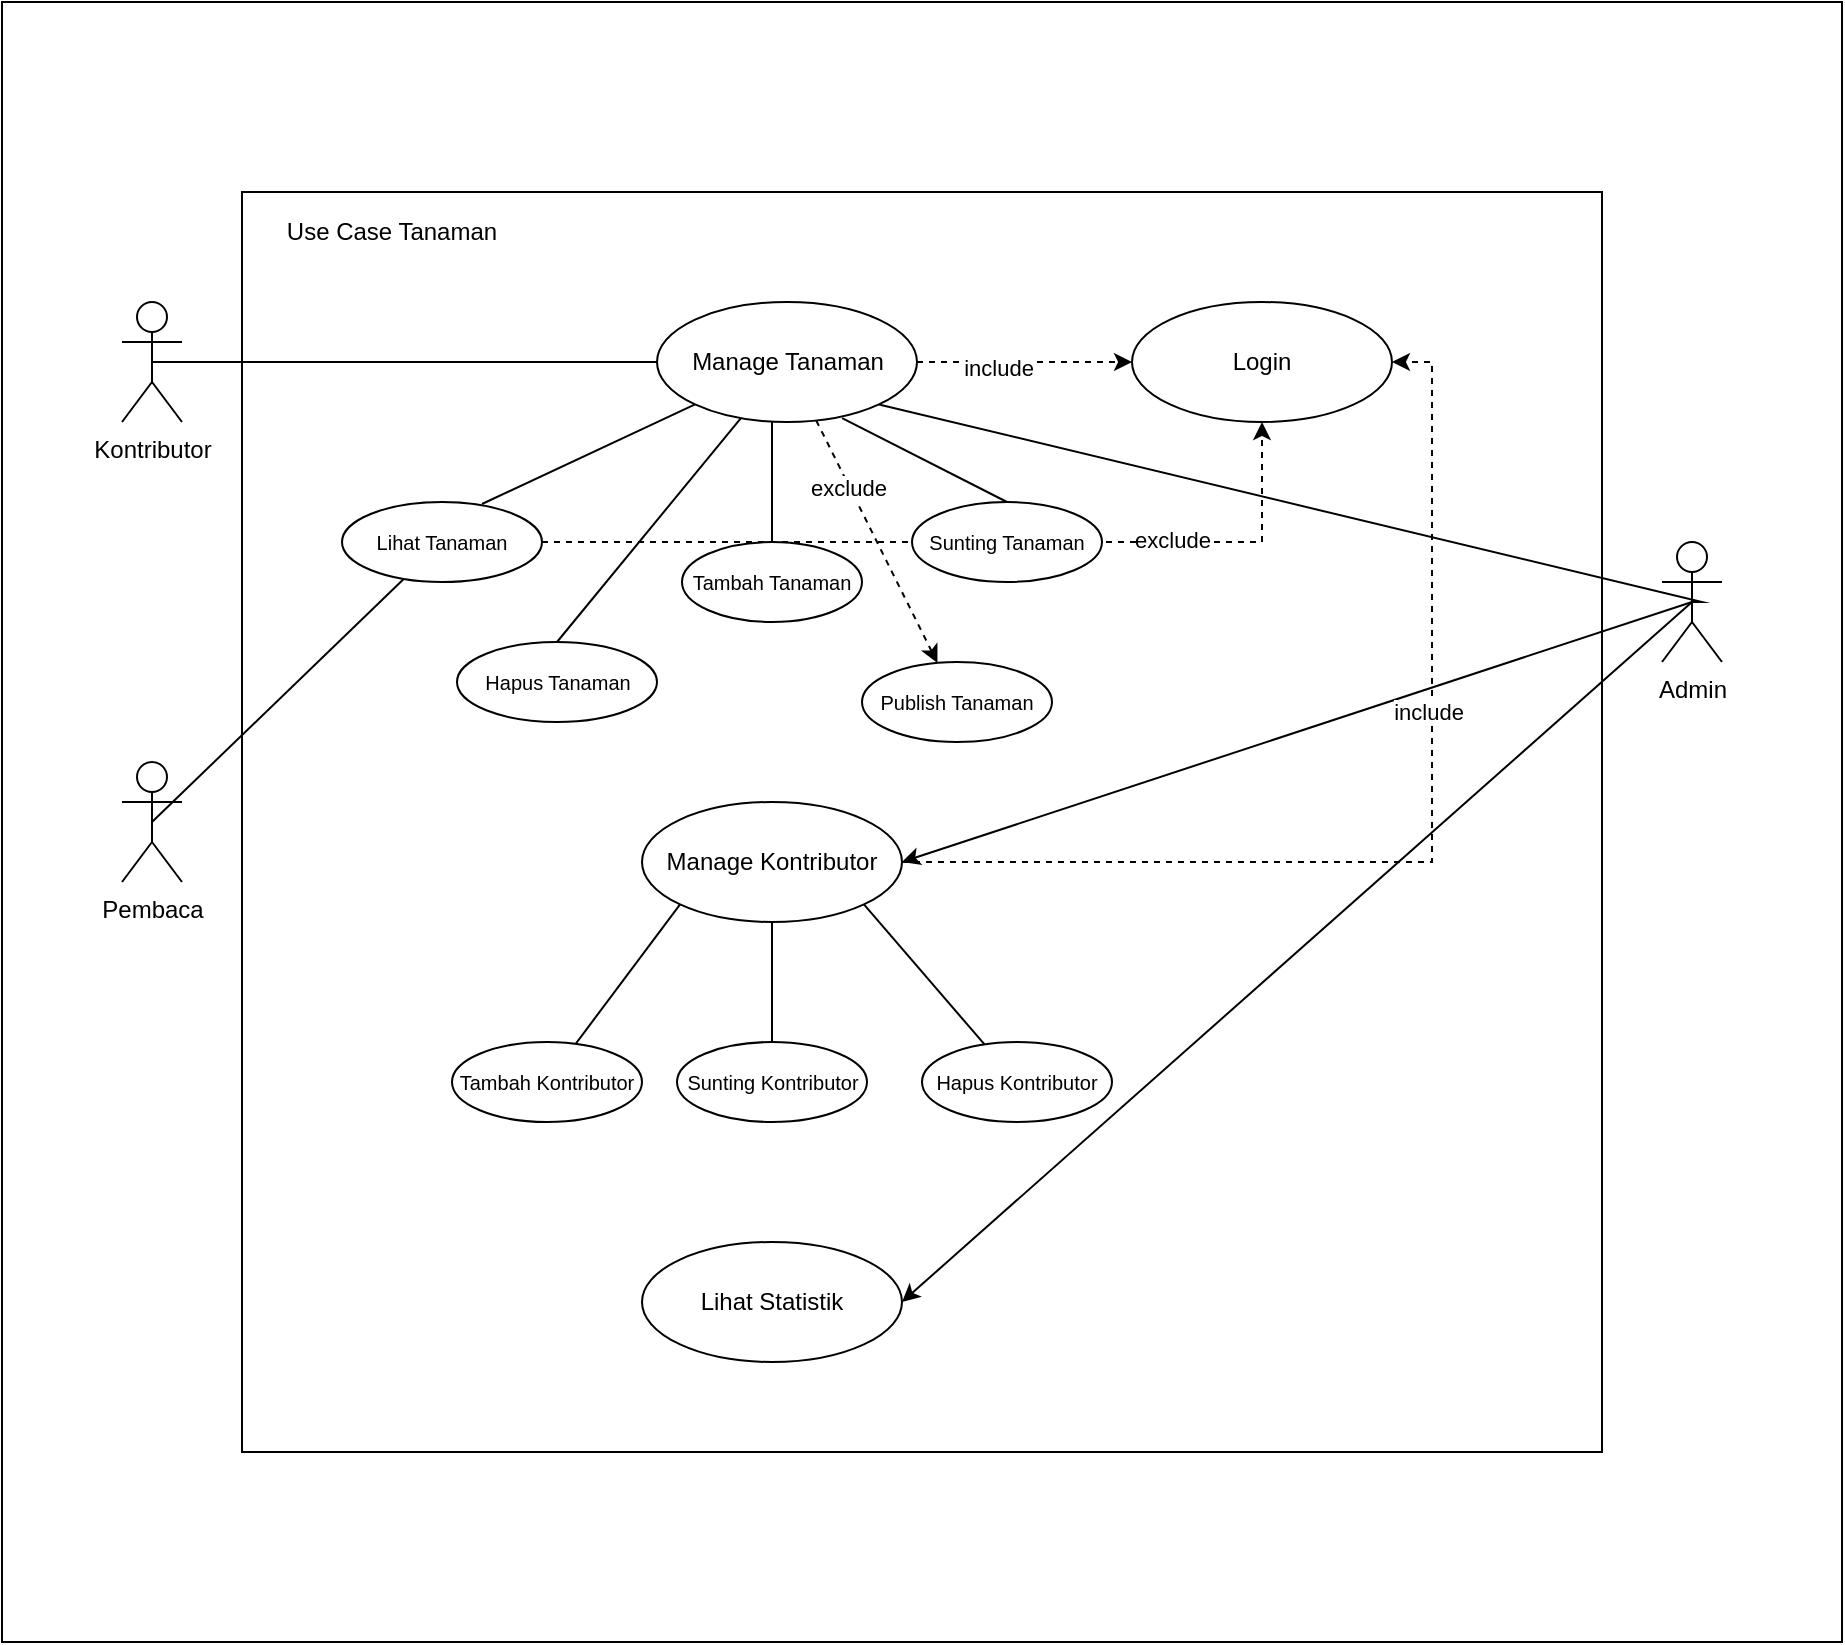 <mxfile version="21.0.6" type="github">
  <diagram name="Halaman-1" id="741977UAeDnQJNc7f3PC">
    <mxGraphModel dx="2261" dy="1815" grid="1" gridSize="10" guides="1" tooltips="1" connect="1" arrows="1" fold="1" page="1" pageScale="1" pageWidth="827" pageHeight="1169" math="0" shadow="0">
      <root>
        <mxCell id="0" />
        <mxCell id="1" parent="0" />
        <mxCell id="iYXyeH_AHWyP170BOS6A-74" value="" style="verticalLabelPosition=bottom;verticalAlign=top;html=1;shape=mxgraph.basic.rect;fillColor2=none;strokeWidth=1;size=20;indent=5;" vertex="1" parent="1">
          <mxGeometry x="-200" y="-100" width="920" height="820" as="geometry" />
        </mxCell>
        <mxCell id="iYXyeH_AHWyP170BOS6A-3" value="" style="rounded=0;whiteSpace=wrap;html=1;" vertex="1" parent="1">
          <mxGeometry x="-80" y="-5" width="680" height="630" as="geometry" />
        </mxCell>
        <mxCell id="iYXyeH_AHWyP170BOS6A-51" style="rounded=0;orthogonalLoop=1;jettySize=auto;html=1;exitX=0.5;exitY=0.5;exitDx=0;exitDy=0;exitPerimeter=0;endArrow=none;endFill=0;" edge="1" parent="1" source="iYXyeH_AHWyP170BOS6A-4" target="iYXyeH_AHWyP170BOS6A-34">
          <mxGeometry relative="1" as="geometry" />
        </mxCell>
        <mxCell id="iYXyeH_AHWyP170BOS6A-4" value="Kontributor&lt;br&gt;" style="shape=umlActor;verticalLabelPosition=bottom;verticalAlign=top;html=1;outlineConnect=0;" vertex="1" parent="1">
          <mxGeometry x="-140" y="50" width="30" height="60" as="geometry" />
        </mxCell>
        <mxCell id="iYXyeH_AHWyP170BOS6A-58" style="rounded=0;orthogonalLoop=1;jettySize=auto;html=1;exitX=0.5;exitY=0.5;exitDx=0;exitDy=0;exitPerimeter=0;endArrow=none;endFill=0;" edge="1" parent="1" source="iYXyeH_AHWyP170BOS6A-7" target="iYXyeH_AHWyP170BOS6A-10">
          <mxGeometry relative="1" as="geometry" />
        </mxCell>
        <mxCell id="iYXyeH_AHWyP170BOS6A-7" value="Pembaca&lt;br&gt;" style="shape=umlActor;verticalLabelPosition=bottom;verticalAlign=top;html=1;outlineConnect=0;" vertex="1" parent="1">
          <mxGeometry x="-140" y="280" width="30" height="60" as="geometry" />
        </mxCell>
        <mxCell id="iYXyeH_AHWyP170BOS6A-49" style="rounded=0;orthogonalLoop=1;jettySize=auto;html=1;entryX=1;entryY=1;entryDx=0;entryDy=0;endArrow=none;endFill=0;exitX=0.5;exitY=0.5;exitDx=0;exitDy=0;exitPerimeter=0;" edge="1" parent="1" source="iYXyeH_AHWyP170BOS6A-8" target="iYXyeH_AHWyP170BOS6A-34">
          <mxGeometry relative="1" as="geometry">
            <Array as="points">
              <mxPoint x="650" y="200" />
            </Array>
          </mxGeometry>
        </mxCell>
        <mxCell id="iYXyeH_AHWyP170BOS6A-67" style="rounded=0;orthogonalLoop=1;jettySize=auto;html=1;entryX=1;entryY=0.5;entryDx=0;entryDy=0;exitX=0.5;exitY=0.5;exitDx=0;exitDy=0;exitPerimeter=0;" edge="1" parent="1" source="iYXyeH_AHWyP170BOS6A-8" target="iYXyeH_AHWyP170BOS6A-59">
          <mxGeometry relative="1" as="geometry">
            <Array as="points" />
          </mxGeometry>
        </mxCell>
        <mxCell id="iYXyeH_AHWyP170BOS6A-73" style="rounded=0;orthogonalLoop=1;jettySize=auto;html=1;exitX=0.5;exitY=0.5;exitDx=0;exitDy=0;exitPerimeter=0;entryX=1;entryY=0.5;entryDx=0;entryDy=0;" edge="1" parent="1" source="iYXyeH_AHWyP170BOS6A-8" target="iYXyeH_AHWyP170BOS6A-72">
          <mxGeometry relative="1" as="geometry" />
        </mxCell>
        <mxCell id="iYXyeH_AHWyP170BOS6A-8" value="Admin&lt;br&gt;" style="shape=umlActor;verticalLabelPosition=bottom;verticalAlign=top;html=1;outlineConnect=0;" vertex="1" parent="1">
          <mxGeometry x="630" y="170" width="30" height="60" as="geometry" />
        </mxCell>
        <mxCell id="iYXyeH_AHWyP170BOS6A-39" value="" style="rounded=0;orthogonalLoop=1;jettySize=auto;html=1;exitX=0;exitY=1;exitDx=0;exitDy=0;entryX=0.7;entryY=0.025;entryDx=0;entryDy=0;entryPerimeter=0;endArrow=none;endFill=0;" edge="1" parent="1" source="iYXyeH_AHWyP170BOS6A-34" target="iYXyeH_AHWyP170BOS6A-10">
          <mxGeometry x="0.001" relative="1" as="geometry">
            <mxPoint x="150" y="102" as="targetPoint" />
            <mxPoint as="offset" />
          </mxGeometry>
        </mxCell>
        <mxCell id="iYXyeH_AHWyP170BOS6A-54" style="edgeStyle=orthogonalEdgeStyle;rounded=0;orthogonalLoop=1;jettySize=auto;html=1;exitX=1;exitY=0.5;exitDx=0;exitDy=0;entryX=0.5;entryY=1;entryDx=0;entryDy=0;dashed=1;" edge="1" parent="1" source="iYXyeH_AHWyP170BOS6A-10" target="iYXyeH_AHWyP170BOS6A-36">
          <mxGeometry relative="1" as="geometry" />
        </mxCell>
        <mxCell id="iYXyeH_AHWyP170BOS6A-55" value="exclude" style="edgeLabel;html=1;align=center;verticalAlign=middle;resizable=0;points=[];" vertex="1" connectable="0" parent="iYXyeH_AHWyP170BOS6A-54">
          <mxGeometry x="0.5" y="1" relative="1" as="geometry">
            <mxPoint as="offset" />
          </mxGeometry>
        </mxCell>
        <mxCell id="iYXyeH_AHWyP170BOS6A-10" value="Lihat Tanaman" style="ellipse;whiteSpace=wrap;html=1;fontSize=10;" vertex="1" parent="1">
          <mxGeometry x="-30" y="150" width="100" height="40" as="geometry" />
        </mxCell>
        <mxCell id="iYXyeH_AHWyP170BOS6A-42" style="rounded=0;orthogonalLoop=1;jettySize=auto;html=1;exitX=0.5;exitY=0;exitDx=0;exitDy=0;endArrow=none;endFill=0;" edge="1" parent="1" source="iYXyeH_AHWyP170BOS6A-11" target="iYXyeH_AHWyP170BOS6A-34">
          <mxGeometry relative="1" as="geometry">
            <mxPoint x="180" y="120" as="targetPoint" />
          </mxGeometry>
        </mxCell>
        <mxCell id="iYXyeH_AHWyP170BOS6A-11" value="Hapus Tanaman" style="ellipse;whiteSpace=wrap;html=1;fontSize=10;" vertex="1" parent="1">
          <mxGeometry x="27.5" y="220" width="100" height="40" as="geometry" />
        </mxCell>
        <mxCell id="iYXyeH_AHWyP170BOS6A-41" style="rounded=0;orthogonalLoop=1;jettySize=auto;html=1;exitX=0.5;exitY=0;exitDx=0;exitDy=0;entryX=0.712;entryY=0.967;entryDx=0;entryDy=0;entryPerimeter=0;endArrow=none;endFill=0;" edge="1" parent="1" source="iYXyeH_AHWyP170BOS6A-12" target="iYXyeH_AHWyP170BOS6A-34">
          <mxGeometry relative="1" as="geometry">
            <mxPoint x="190" y="110" as="targetPoint" />
          </mxGeometry>
        </mxCell>
        <mxCell id="iYXyeH_AHWyP170BOS6A-12" value="Sunting Tanaman" style="ellipse;whiteSpace=wrap;html=1;fontSize=10;" vertex="1" parent="1">
          <mxGeometry x="255" y="150" width="95" height="40" as="geometry" />
        </mxCell>
        <mxCell id="iYXyeH_AHWyP170BOS6A-40" style="rounded=0;orthogonalLoop=1;jettySize=auto;html=1;exitX=0.5;exitY=0;exitDx=0;exitDy=0;entryX=0.458;entryY=0.983;entryDx=0;entryDy=0;entryPerimeter=0;" edge="1" parent="1" source="iYXyeH_AHWyP170BOS6A-13" target="iYXyeH_AHWyP170BOS6A-34">
          <mxGeometry relative="1" as="geometry">
            <mxPoint x="190" y="120" as="targetPoint" />
            <Array as="points">
              <mxPoint x="185" y="100" />
            </Array>
          </mxGeometry>
        </mxCell>
        <mxCell id="iYXyeH_AHWyP170BOS6A-13" value="Tambah Tanaman" style="ellipse;whiteSpace=wrap;html=1;fontSize=10;" vertex="1" parent="1">
          <mxGeometry x="140" y="170" width="90" height="40" as="geometry" />
        </mxCell>
        <mxCell id="iYXyeH_AHWyP170BOS6A-18" value="Use Case Tanaman" style="text;html=1;strokeColor=none;fillColor=none;align=center;verticalAlign=middle;whiteSpace=wrap;rounded=0;" vertex="1" parent="1">
          <mxGeometry x="-70" width="130" height="30" as="geometry" />
        </mxCell>
        <mxCell id="iYXyeH_AHWyP170BOS6A-46" style="rounded=0;orthogonalLoop=1;jettySize=auto;html=1;exitX=0.5;exitY=0;exitDx=0;exitDy=0;endArrow=classic;endFill=1;dashed=1;" edge="1" parent="1" source="iYXyeH_AHWyP170BOS6A-28" target="iYXyeH_AHWyP170BOS6A-28">
          <mxGeometry relative="1" as="geometry" />
        </mxCell>
        <mxCell id="iYXyeH_AHWyP170BOS6A-28" value="Publish Tanaman" style="ellipse;whiteSpace=wrap;html=1;fontSize=10;" vertex="1" parent="1">
          <mxGeometry x="230" y="230" width="95" height="40" as="geometry" />
        </mxCell>
        <mxCell id="iYXyeH_AHWyP170BOS6A-37" style="edgeStyle=orthogonalEdgeStyle;rounded=0;orthogonalLoop=1;jettySize=auto;html=1;entryX=0;entryY=0.5;entryDx=0;entryDy=0;dashed=1;" edge="1" parent="1" source="iYXyeH_AHWyP170BOS6A-34" target="iYXyeH_AHWyP170BOS6A-36">
          <mxGeometry relative="1" as="geometry" />
        </mxCell>
        <mxCell id="iYXyeH_AHWyP170BOS6A-38" value="include" style="edgeLabel;html=1;align=center;verticalAlign=middle;resizable=0;points=[];rotation=0;" vertex="1" connectable="0" parent="iYXyeH_AHWyP170BOS6A-37">
          <mxGeometry x="-0.246" y="-3" relative="1" as="geometry">
            <mxPoint as="offset" />
          </mxGeometry>
        </mxCell>
        <mxCell id="iYXyeH_AHWyP170BOS6A-56" style="rounded=0;orthogonalLoop=1;jettySize=auto;html=1;dashed=1;" edge="1" parent="1" source="iYXyeH_AHWyP170BOS6A-34" target="iYXyeH_AHWyP170BOS6A-28">
          <mxGeometry relative="1" as="geometry" />
        </mxCell>
        <mxCell id="iYXyeH_AHWyP170BOS6A-57" value="exclude" style="edgeLabel;html=1;align=center;verticalAlign=middle;resizable=0;points=[];" vertex="1" connectable="0" parent="iYXyeH_AHWyP170BOS6A-56">
          <mxGeometry x="-0.449" y="-1" relative="1" as="geometry">
            <mxPoint as="offset" />
          </mxGeometry>
        </mxCell>
        <mxCell id="iYXyeH_AHWyP170BOS6A-34" value="Manage Tanaman" style="ellipse;whiteSpace=wrap;html=1;" vertex="1" parent="1">
          <mxGeometry x="127.5" y="50" width="130" height="60" as="geometry" />
        </mxCell>
        <mxCell id="iYXyeH_AHWyP170BOS6A-36" value="Login" style="ellipse;whiteSpace=wrap;html=1;" vertex="1" parent="1">
          <mxGeometry x="365" y="50" width="130" height="60" as="geometry" />
        </mxCell>
        <mxCell id="iYXyeH_AHWyP170BOS6A-65" style="edgeStyle=orthogonalEdgeStyle;rounded=0;orthogonalLoop=1;jettySize=auto;html=1;entryX=1;entryY=0.5;entryDx=0;entryDy=0;dashed=1;" edge="1" parent="1" source="iYXyeH_AHWyP170BOS6A-59" target="iYXyeH_AHWyP170BOS6A-36">
          <mxGeometry relative="1" as="geometry" />
        </mxCell>
        <mxCell id="iYXyeH_AHWyP170BOS6A-66" value="include" style="edgeLabel;html=1;align=center;verticalAlign=middle;resizable=0;points=[];" vertex="1" connectable="0" parent="iYXyeH_AHWyP170BOS6A-65">
          <mxGeometry x="0.272" y="2" relative="1" as="geometry">
            <mxPoint as="offset" />
          </mxGeometry>
        </mxCell>
        <mxCell id="iYXyeH_AHWyP170BOS6A-69" style="rounded=0;orthogonalLoop=1;jettySize=auto;html=1;exitX=0;exitY=1;exitDx=0;exitDy=0;endArrow=none;endFill=0;" edge="1" parent="1" source="iYXyeH_AHWyP170BOS6A-59" target="iYXyeH_AHWyP170BOS6A-60">
          <mxGeometry relative="1" as="geometry" />
        </mxCell>
        <mxCell id="iYXyeH_AHWyP170BOS6A-70" style="rounded=0;orthogonalLoop=1;jettySize=auto;html=1;exitX=0.5;exitY=1;exitDx=0;exitDy=0;endArrow=none;endFill=0;" edge="1" parent="1" source="iYXyeH_AHWyP170BOS6A-59" target="iYXyeH_AHWyP170BOS6A-61">
          <mxGeometry relative="1" as="geometry" />
        </mxCell>
        <mxCell id="iYXyeH_AHWyP170BOS6A-71" style="rounded=0;orthogonalLoop=1;jettySize=auto;html=1;exitX=1;exitY=1;exitDx=0;exitDy=0;endArrow=none;endFill=0;" edge="1" parent="1" source="iYXyeH_AHWyP170BOS6A-59" target="iYXyeH_AHWyP170BOS6A-62">
          <mxGeometry relative="1" as="geometry" />
        </mxCell>
        <mxCell id="iYXyeH_AHWyP170BOS6A-59" value="Manage Kontributor" style="ellipse;whiteSpace=wrap;html=1;" vertex="1" parent="1">
          <mxGeometry x="120" y="300" width="130" height="60" as="geometry" />
        </mxCell>
        <mxCell id="iYXyeH_AHWyP170BOS6A-60" value="Tambah Kontributor" style="ellipse;whiteSpace=wrap;html=1;fontSize=10;" vertex="1" parent="1">
          <mxGeometry x="25" y="420" width="95" height="40" as="geometry" />
        </mxCell>
        <mxCell id="iYXyeH_AHWyP170BOS6A-61" value="Sunting Kontributor" style="ellipse;whiteSpace=wrap;html=1;fontSize=10;" vertex="1" parent="1">
          <mxGeometry x="137.5" y="420" width="95" height="40" as="geometry" />
        </mxCell>
        <mxCell id="iYXyeH_AHWyP170BOS6A-62" value="Hapus Kontributor" style="ellipse;whiteSpace=wrap;html=1;fontSize=10;" vertex="1" parent="1">
          <mxGeometry x="260" y="420" width="95" height="40" as="geometry" />
        </mxCell>
        <mxCell id="iYXyeH_AHWyP170BOS6A-72" value="Lihat Statistik" style="ellipse;whiteSpace=wrap;html=1;" vertex="1" parent="1">
          <mxGeometry x="120" y="520" width="130" height="60" as="geometry" />
        </mxCell>
      </root>
    </mxGraphModel>
  </diagram>
</mxfile>
